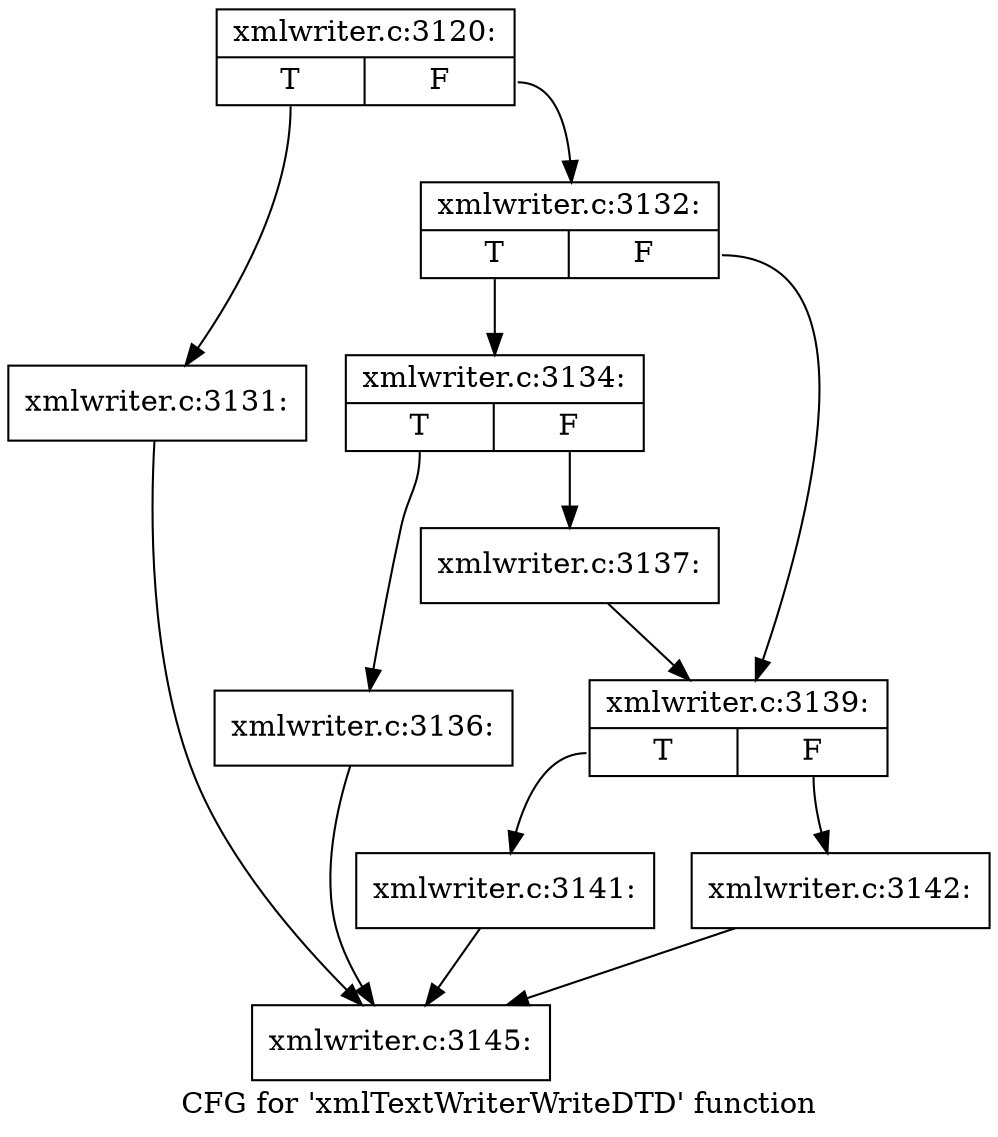 digraph "CFG for 'xmlTextWriterWriteDTD' function" {
	label="CFG for 'xmlTextWriterWriteDTD' function";

	Node0x407b350 [shape=record,label="{xmlwriter.c:3120:|{<s0>T|<s1>F}}"];
	Node0x407b350:s0 -> Node0x407d890;
	Node0x407b350:s1 -> Node0x407d8e0;
	Node0x407d890 [shape=record,label="{xmlwriter.c:3131:}"];
	Node0x407d890 -> Node0x407b400;
	Node0x407d8e0 [shape=record,label="{xmlwriter.c:3132:|{<s0>T|<s1>F}}"];
	Node0x407d8e0:s0 -> Node0x407dff0;
	Node0x407d8e0:s1 -> Node0x407e040;
	Node0x407dff0 [shape=record,label="{xmlwriter.c:3134:|{<s0>T|<s1>F}}"];
	Node0x407dff0:s0 -> Node0x407e670;
	Node0x407dff0:s1 -> Node0x407e6c0;
	Node0x407e670 [shape=record,label="{xmlwriter.c:3136:}"];
	Node0x407e670 -> Node0x407b400;
	Node0x407e6c0 [shape=record,label="{xmlwriter.c:3137:}"];
	Node0x407e6c0 -> Node0x407e040;
	Node0x407e040 [shape=record,label="{xmlwriter.c:3139:|{<s0>T|<s1>F}}"];
	Node0x407e040:s0 -> Node0x407f0f0;
	Node0x407e040:s1 -> Node0x407f140;
	Node0x407f0f0 [shape=record,label="{xmlwriter.c:3141:}"];
	Node0x407f0f0 -> Node0x407b400;
	Node0x407f140 [shape=record,label="{xmlwriter.c:3142:}"];
	Node0x407f140 -> Node0x407b400;
	Node0x407b400 [shape=record,label="{xmlwriter.c:3145:}"];
}
